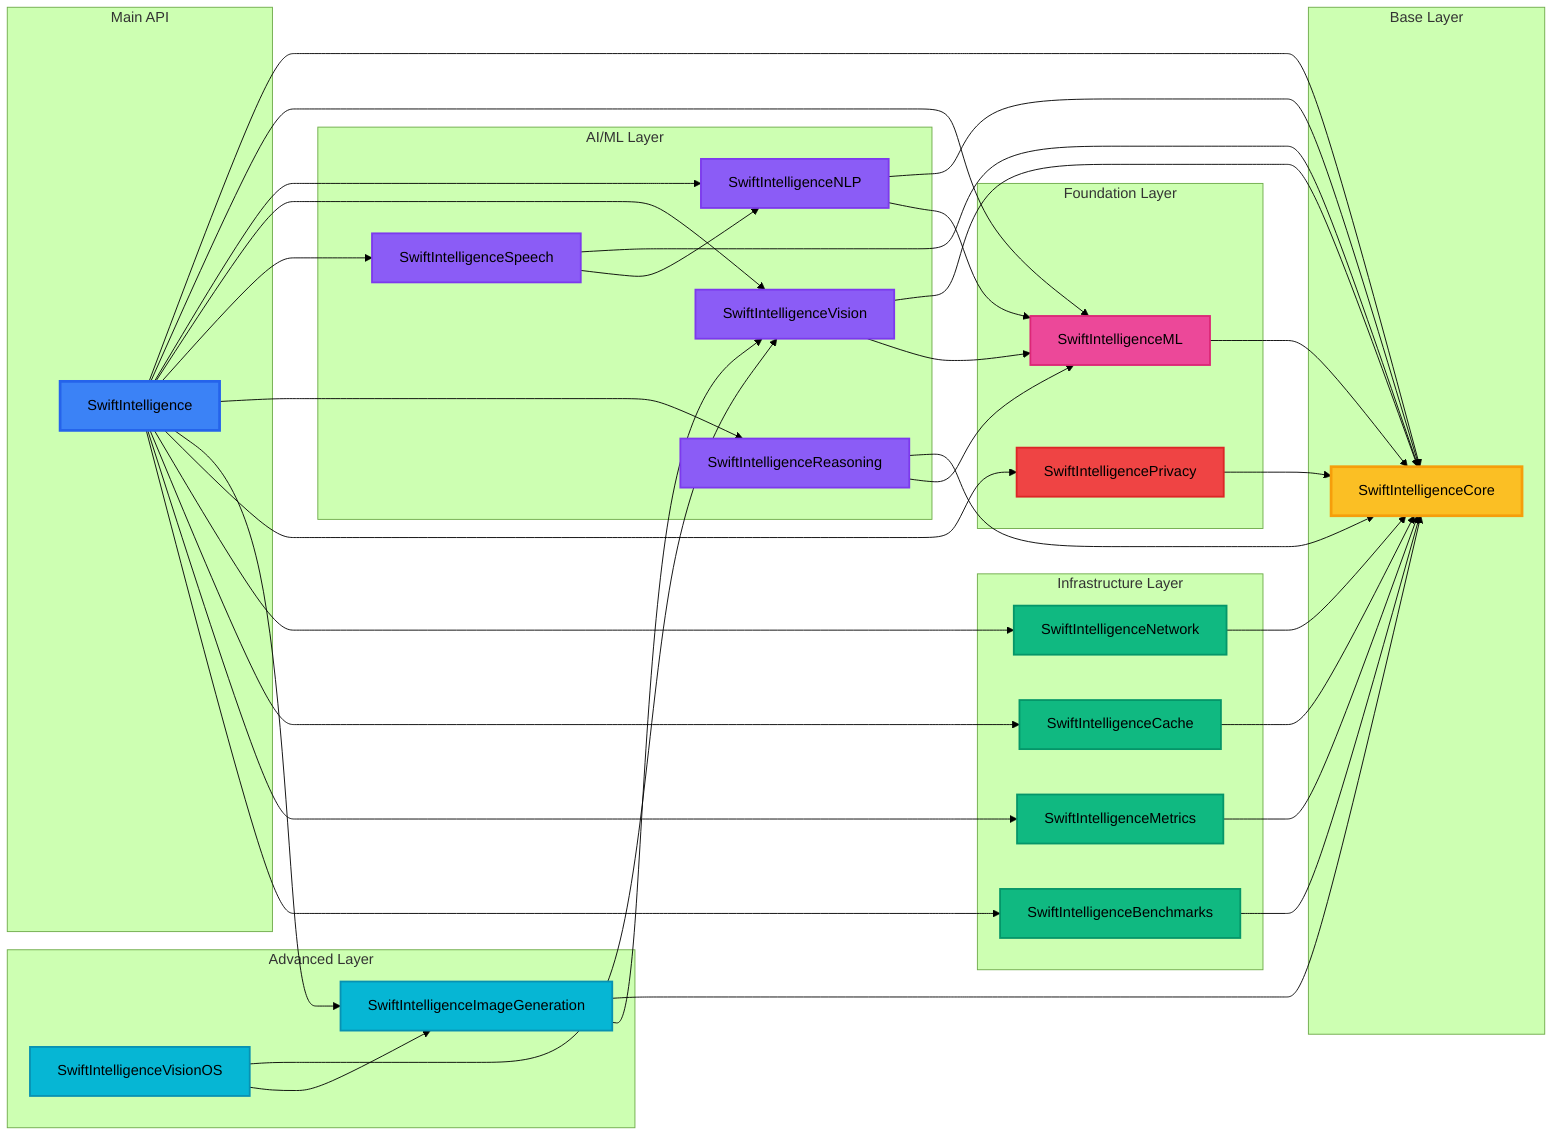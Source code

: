 %%{init: {'theme':'forest', 'themeVariables': { 'primaryColor':'#d4f4dd', 'primaryTextColor':'#1a5f3f', 'primaryBorderColor':'#2d7a57'}}}%%

graph LR
    %% Module Dependency Graph
    
    subgraph "Base Layer"
        CORE[SwiftIntelligenceCore]
    end
    
    subgraph "Foundation Layer"
        ML[SwiftIntelligenceML]
        PRIVACY[SwiftIntelligencePrivacy]
    end
    
    subgraph "AI/ML Layer"
        NLP[SwiftIntelligenceNLP]
        VISION[SwiftIntelligenceVision]
        SPEECH[SwiftIntelligenceSpeech]
        REASON[SwiftIntelligenceReasoning]
    end
    
    subgraph "Advanced Layer"
        IMAGEGEN[SwiftIntelligenceImageGeneration]
        VISIONOS[SwiftIntelligenceVisionOS]
    end
    
    subgraph "Infrastructure Layer"
        NETWORK[SwiftIntelligenceNetwork]
        CACHE[SwiftIntelligenceCache]
        METRICS[SwiftIntelligenceMetrics]
        BENCH[SwiftIntelligenceBenchmarks]
    end
    
    subgraph "Main API"
        MAIN[SwiftIntelligence]
    end
    
    %% Dependencies
    ML --> CORE
    PRIVACY --> CORE
    
    NLP --> CORE
    NLP --> ML
    
    VISION --> CORE
    VISION --> ML
    
    SPEECH --> CORE
    SPEECH --> NLP
    
    REASON --> CORE
    REASON --> ML
    
    IMAGEGEN --> CORE
    IMAGEGEN --> VISION
    
    VISIONOS --> VISION
    VISIONOS --> IMAGEGEN
    
    NETWORK --> CORE
    CACHE --> CORE
    METRICS --> CORE
    BENCH --> CORE
    
    MAIN --> CORE
    MAIN --> ML
    MAIN --> NLP
    MAIN --> VISION
    MAIN --> SPEECH
    MAIN --> REASON
    MAIN --> IMAGEGEN
    MAIN --> PRIVACY
    MAIN --> NETWORK
    MAIN --> CACHE
    MAIN --> METRICS
    MAIN --> BENCH
    
    %% Styling
    style CORE fill:#fbbf24,stroke:#f59e0b,stroke-width:3px
    style MAIN fill:#3b82f6,stroke:#2563eb,stroke-width:3px
    style ML fill:#ec4899,stroke:#db2777,stroke-width:2px
    style PRIVACY fill:#ef4444,stroke:#dc2626,stroke-width:2px
    style NLP fill:#8b5cf6,stroke:#7c3aed,stroke-width:2px
    style VISION fill:#8b5cf6,stroke:#7c3aed,stroke-width:2px
    style SPEECH fill:#8b5cf6,stroke:#7c3aed,stroke-width:2px
    style REASON fill:#8b5cf6,stroke:#7c3aed,stroke-width:2px
    style IMAGEGEN fill:#06b6d4,stroke:#0891b2,stroke-width:2px
    style VISIONOS fill:#06b6d4,stroke:#0891b2,stroke-width:2px
    style NETWORK fill:#10b981,stroke:#059669,stroke-width:2px
    style CACHE fill:#10b981,stroke:#059669,stroke-width:2px
    style METRICS fill:#10b981,stroke:#059669,stroke-width:2px
    style BENCH fill:#10b981,stroke:#059669,stroke-width:2px